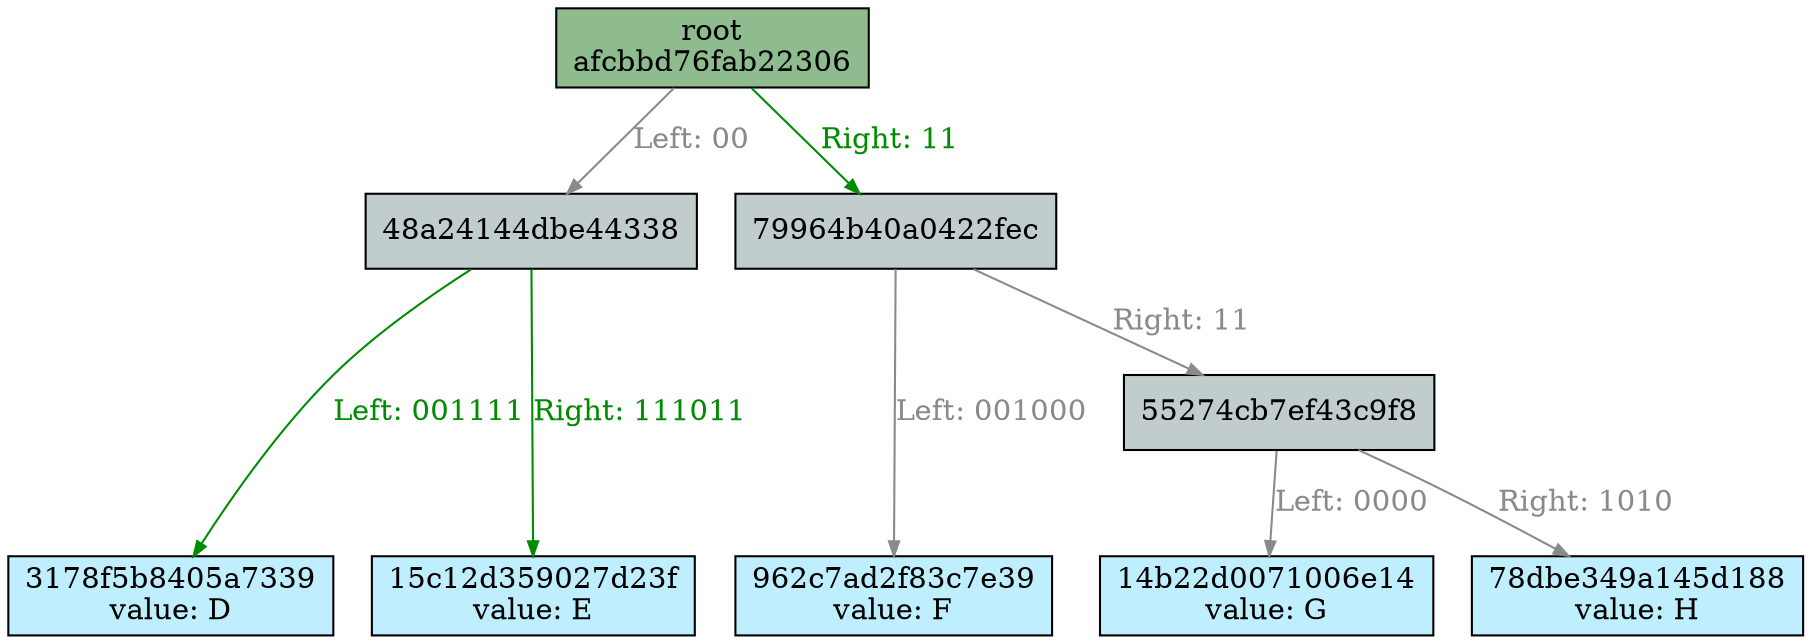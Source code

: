 Digraph merkletree {

hafcbbd76fab22306 -> h48a24144dbe44338 [arrowsize=0.7 color=gray54 fontcolor=gray54 label="Left: 00\l" nojustify=true ];
h48a24144dbe44338 -> h3178f5b8405a7339 [arrowsize=0.7 color=green4 fillcolor=green4 fontcolor=green4 label="Left: 001111" nojustify=true ];
h48a24144dbe44338 -> h15c12d359027d23f [arrowsize=0.7 color=green4 fillcolor=green4 fontcolor=green4 label="Right: 111011" nojustify=true ];
hafcbbd76fab22306 -> h79964b40a0422fec [arrowsize=0.7 color=green4 fillcolor=green4 fontcolor=green4 label="Right: 11\l" nojustify=true ];
h79964b40a0422fec -> h962c7ad2f83c7e39 [arrowsize=0.7 color=gray54 fontcolor=gray54 label="Left: 001000" nojustify=true ];
h79964b40a0422fec -> h55274cb7ef43c9f8 [arrowsize=0.7 color=gray54 fontcolor=gray54 label="Right: 11\l" nojustify=true ];
h55274cb7ef43c9f8 -> h14b22d0071006e14 [arrowsize=0.7 color=gray54 fontcolor=gray54 label="Left: 0000" nojustify=true ];
h55274cb7ef43c9f8 -> h78dbe349a145d188 [arrowsize=0.7 color=gray54 fontcolor=gray54 label="Right: 1010" nojustify=true ];

Subgraph depth_0 {
rank=same

hafcbbd76fab22306 [fillcolor=darkseagreen label="root\nafcbbd76fab22306" ordering=out shape=box style=filled ];
}


Subgraph depth_2 {
rank=same

h48a24144dbe44338 [fillcolor=azure3 label="48a24144dbe44338" ordering=out shape=box style=filled ];
h79964b40a0422fec [fillcolor=azure3 label="79964b40a0422fec" ordering=out shape=box style=filled ];
}


Subgraph depth_256 {
rank=same

h3178f5b8405a7339 [fillcolor=lightblue1 label="3178f5b8405a7339\nvalue: D" ordering=out shape=box style=filled ];
h15c12d359027d23f [fillcolor=lightblue1 label="15c12d359027d23f\nvalue: E" ordering=out shape=box style=filled ];
h962c7ad2f83c7e39 [fillcolor=lightblue1 label="962c7ad2f83c7e39\nvalue: F" ordering=out shape=box style=filled ];
h14b22d0071006e14 [fillcolor=lightblue1 label="14b22d0071006e14\nvalue: G" ordering=out shape=box style=filled ];
h78dbe349a145d188 [fillcolor=lightblue1 label="78dbe349a145d188\nvalue: H" ordering=out shape=box style=filled ];
}


Subgraph depth_4 {
rank=same

h55274cb7ef43c9f8 [fillcolor=azure3 label="55274cb7ef43c9f8" ordering=out shape=box style=filled ];
}

}
